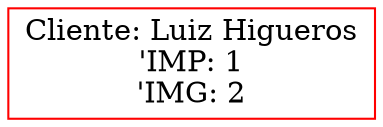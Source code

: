  digraph G {
 rankdir=LR;
 node4 [label="Cliente: Luiz Higueros\n'IMP: 1\n'IMG: 2", color="red", shape="rectangle"];
 }
